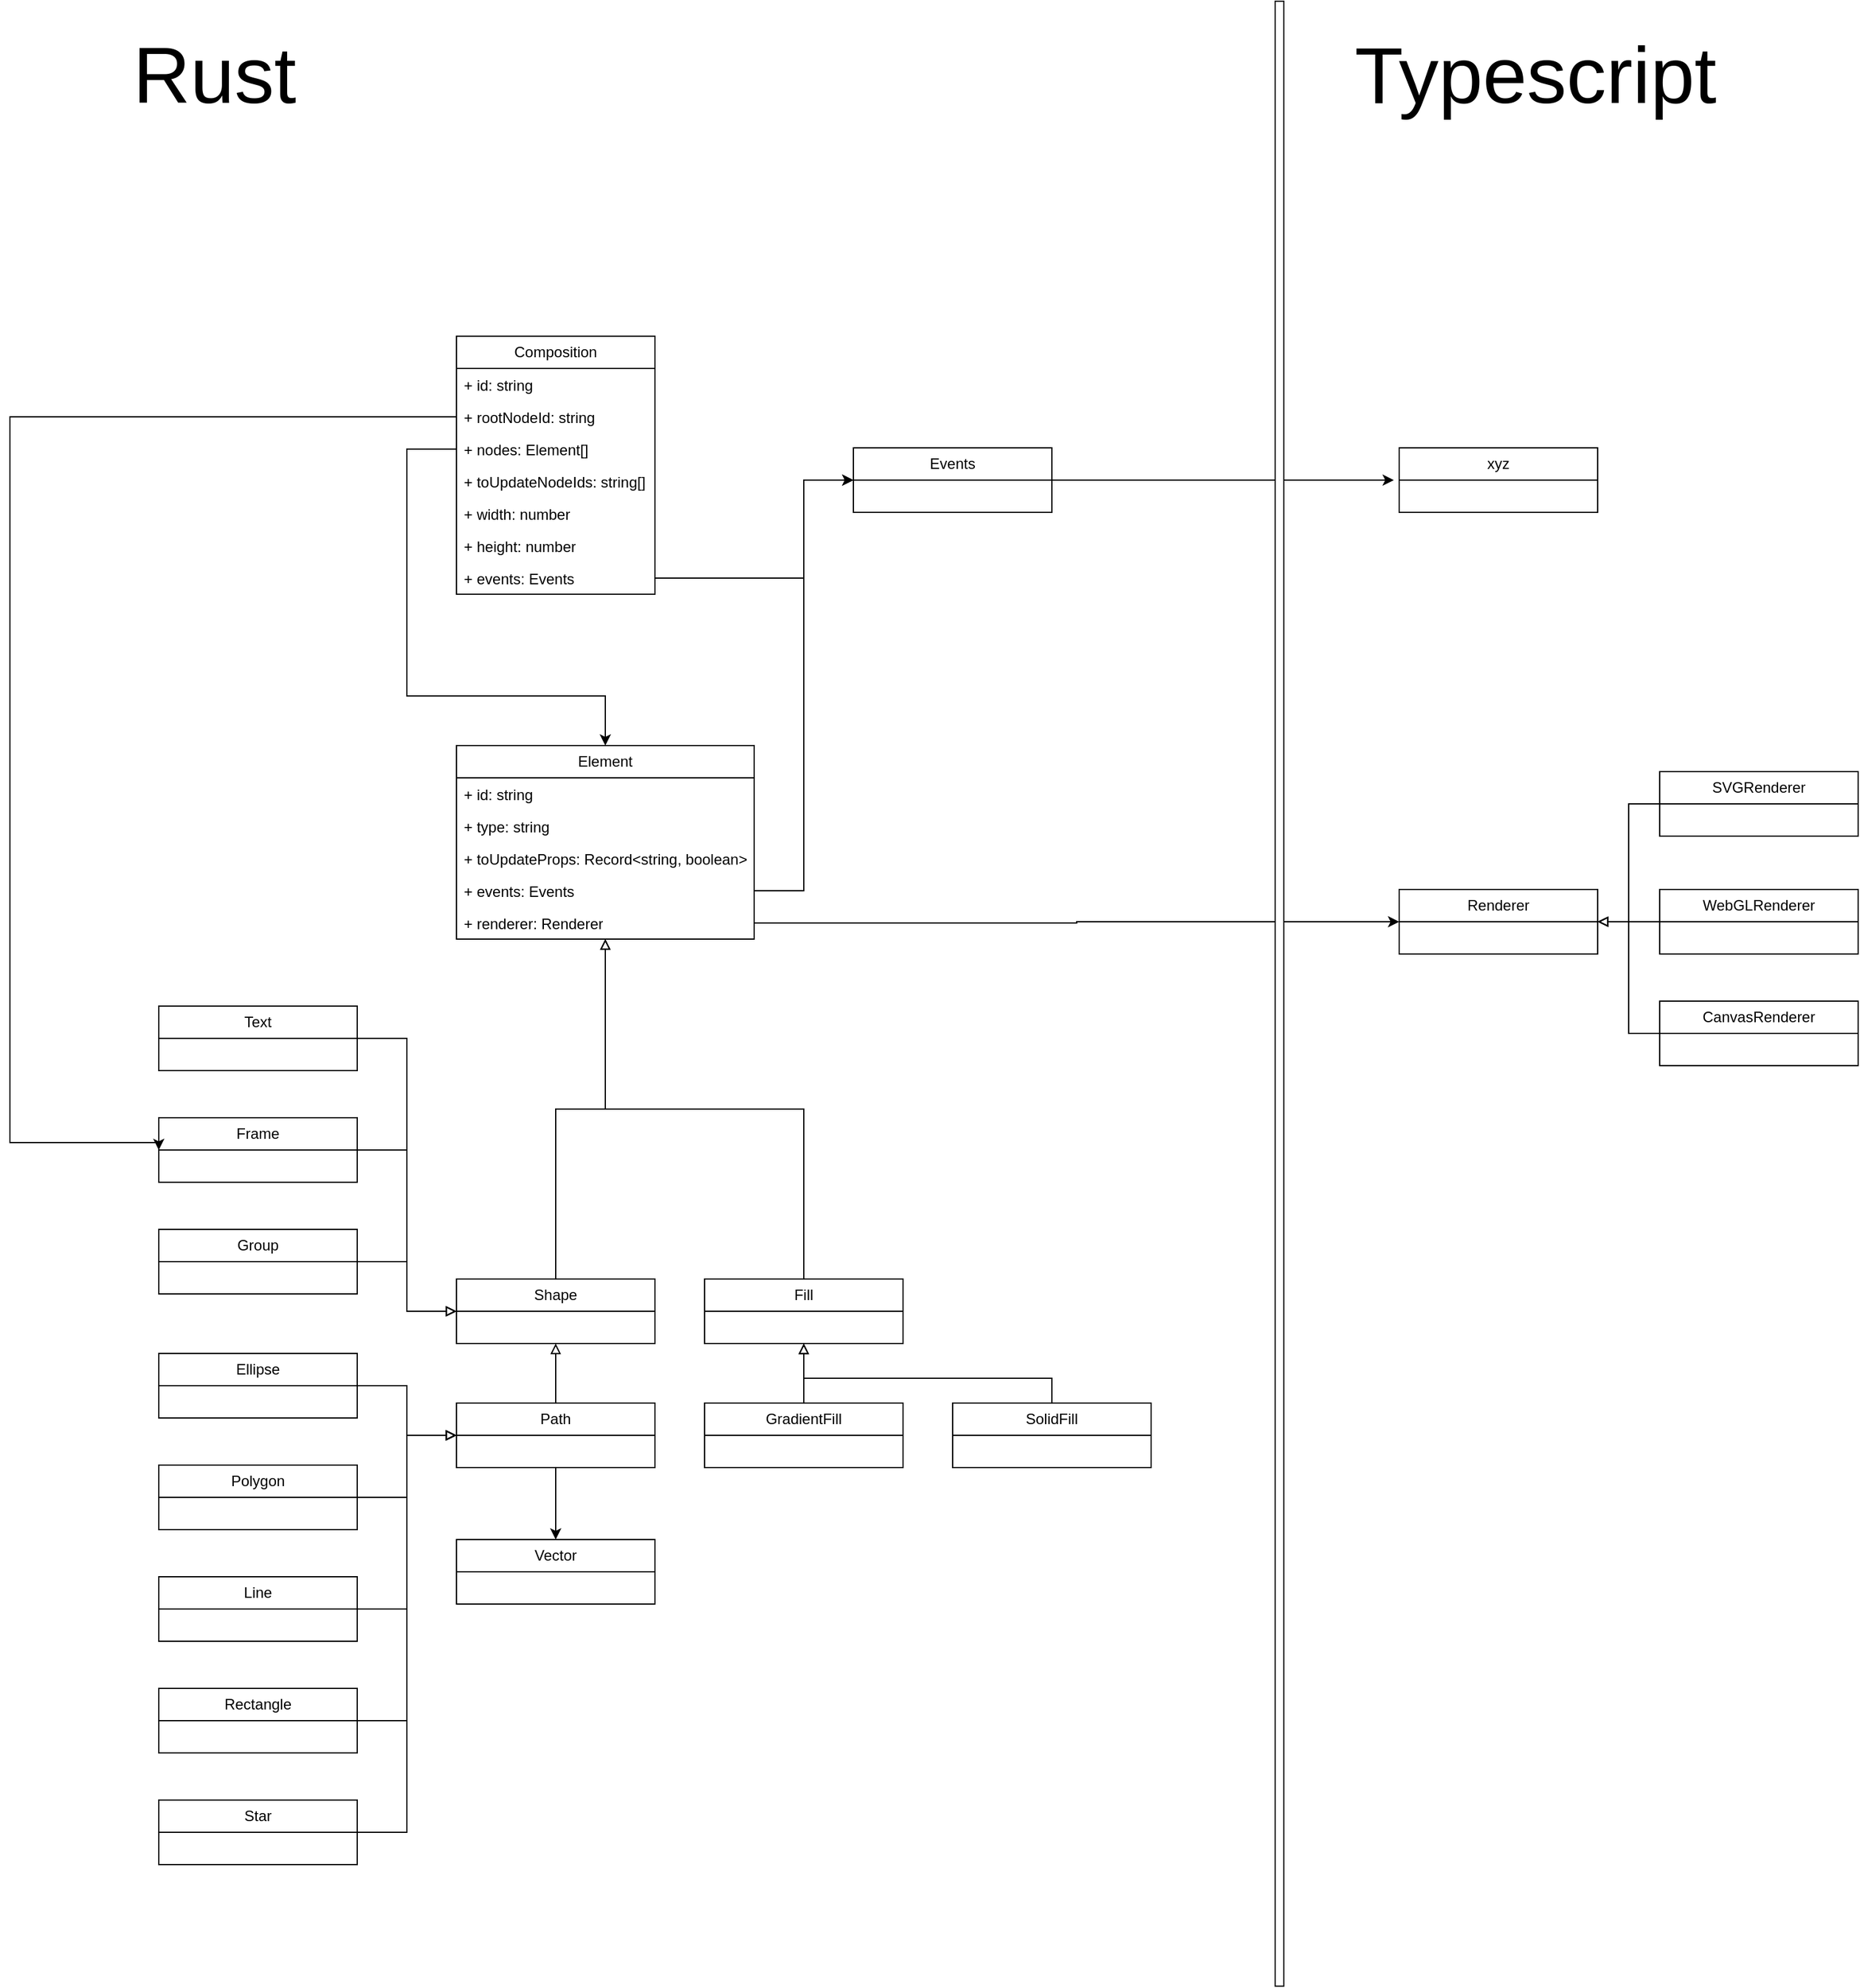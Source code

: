 <mxfile version="21.6.8" type="device" pages="2">
  <diagram id="C5RBs43oDa-KdzZeNtuy" name="class-diagram">
    <mxGraphModel dx="2590" dy="1734" grid="1" gridSize="10" guides="1" tooltips="1" connect="1" arrows="1" fold="1" page="1" pageScale="1" pageWidth="827" pageHeight="1169" math="0" shadow="0">
      <root>
        <mxCell id="WIyWlLk6GJQsqaUBKTNV-0" />
        <mxCell id="WIyWlLk6GJQsqaUBKTNV-1" parent="WIyWlLk6GJQsqaUBKTNV-0" />
        <mxCell id="bV7OirwBVrbGyDBHQMyq-15" value="Element" style="swimlane;fontStyle=0;childLayout=stackLayout;horizontal=1;startSize=26;fillColor=none;horizontalStack=0;resizeParent=1;resizeParentMax=0;resizeLast=0;collapsible=1;marginBottom=0;whiteSpace=wrap;html=1;" parent="WIyWlLk6GJQsqaUBKTNV-1" vertex="1">
          <mxGeometry x="160" y="680" width="240" height="156" as="geometry" />
        </mxCell>
        <mxCell id="bV7OirwBVrbGyDBHQMyq-17" value="+ id: string" style="text;strokeColor=none;fillColor=none;align=left;verticalAlign=top;spacingLeft=4;spacingRight=4;overflow=hidden;rotatable=0;points=[[0,0.5],[1,0.5]];portConstraint=eastwest;whiteSpace=wrap;html=1;" parent="bV7OirwBVrbGyDBHQMyq-15" vertex="1">
          <mxGeometry y="26" width="240" height="26" as="geometry" />
        </mxCell>
        <mxCell id="AIKmgEOzpHdvbfiahd1B-17" value="+ type: string" style="text;strokeColor=none;fillColor=none;align=left;verticalAlign=top;spacingLeft=4;spacingRight=4;overflow=hidden;rotatable=0;points=[[0,0.5],[1,0.5]];portConstraint=eastwest;whiteSpace=wrap;html=1;" vertex="1" parent="bV7OirwBVrbGyDBHQMyq-15">
          <mxGeometry y="52" width="240" height="26" as="geometry" />
        </mxCell>
        <mxCell id="bV7OirwBVrbGyDBHQMyq-34" value="+ toUpdateProps: Record&amp;lt;string, boolean&amp;gt;" style="text;strokeColor=none;fillColor=none;align=left;verticalAlign=top;spacingLeft=4;spacingRight=4;overflow=hidden;rotatable=0;points=[[0,0.5],[1,0.5]];portConstraint=eastwest;whiteSpace=wrap;html=1;" parent="bV7OirwBVrbGyDBHQMyq-15" vertex="1">
          <mxGeometry y="78" width="240" height="26" as="geometry" />
        </mxCell>
        <mxCell id="igNct7924kJgtWa7V87G-12" value="+ events: Events" style="text;strokeColor=none;fillColor=none;align=left;verticalAlign=top;spacingLeft=4;spacingRight=4;overflow=hidden;rotatable=0;points=[[0,0.5],[1,0.5]];portConstraint=eastwest;whiteSpace=wrap;html=1;" vertex="1" parent="bV7OirwBVrbGyDBHQMyq-15">
          <mxGeometry y="104" width="240" height="26" as="geometry" />
        </mxCell>
        <mxCell id="bV7OirwBVrbGyDBHQMyq-16" value="+ renderer: Renderer" style="text;strokeColor=none;fillColor=none;align=left;verticalAlign=top;spacingLeft=4;spacingRight=4;overflow=hidden;rotatable=0;points=[[0,0.5],[1,0.5]];portConstraint=eastwest;whiteSpace=wrap;html=1;" parent="bV7OirwBVrbGyDBHQMyq-15" vertex="1">
          <mxGeometry y="130" width="240" height="26" as="geometry" />
        </mxCell>
        <mxCell id="bV7OirwBVrbGyDBHQMyq-41" style="edgeStyle=orthogonalEdgeStyle;rounded=0;orthogonalLoop=1;jettySize=auto;html=1;endArrow=block;endFill=0;" parent="WIyWlLk6GJQsqaUBKTNV-1" source="bV7OirwBVrbGyDBHQMyq-19" target="bV7OirwBVrbGyDBHQMyq-15" edge="1">
          <mxGeometry relative="1" as="geometry" />
        </mxCell>
        <mxCell id="bV7OirwBVrbGyDBHQMyq-19" value="Shape" style="swimlane;fontStyle=0;childLayout=stackLayout;horizontal=1;startSize=26;fillColor=none;horizontalStack=0;resizeParent=1;resizeParentMax=0;resizeLast=0;collapsible=1;marginBottom=0;whiteSpace=wrap;html=1;" parent="WIyWlLk6GJQsqaUBKTNV-1" vertex="1">
          <mxGeometry x="160" y="1110" width="160" height="52" as="geometry" />
        </mxCell>
        <mxCell id="bV7OirwBVrbGyDBHQMyq-42" style="edgeStyle=orthogonalEdgeStyle;rounded=0;orthogonalLoop=1;jettySize=auto;html=1;endArrow=block;endFill=0;" parent="WIyWlLk6GJQsqaUBKTNV-1" source="bV7OirwBVrbGyDBHQMyq-23" target="bV7OirwBVrbGyDBHQMyq-15" edge="1">
          <mxGeometry relative="1" as="geometry" />
        </mxCell>
        <mxCell id="bV7OirwBVrbGyDBHQMyq-23" value="Fill" style="swimlane;fontStyle=0;childLayout=stackLayout;horizontal=1;startSize=26;fillColor=none;horizontalStack=0;resizeParent=1;resizeParentMax=0;resizeLast=0;collapsible=1;marginBottom=0;whiteSpace=wrap;html=1;" parent="WIyWlLk6GJQsqaUBKTNV-1" vertex="1">
          <mxGeometry x="360" y="1110" width="160" height="52" as="geometry" />
        </mxCell>
        <mxCell id="bV7OirwBVrbGyDBHQMyq-26" value="Renderer" style="swimlane;fontStyle=0;childLayout=stackLayout;horizontal=1;startSize=26;fillColor=none;horizontalStack=0;resizeParent=1;resizeParentMax=0;resizeLast=0;collapsible=1;marginBottom=0;whiteSpace=wrap;html=1;" parent="WIyWlLk6GJQsqaUBKTNV-1" vertex="1">
          <mxGeometry x="920" y="796" width="160" height="52" as="geometry" />
        </mxCell>
        <mxCell id="bV7OirwBVrbGyDBHQMyq-27" style="edgeStyle=orthogonalEdgeStyle;rounded=0;orthogonalLoop=1;jettySize=auto;html=1;entryX=0;entryY=0.5;entryDx=0;entryDy=0;" parent="WIyWlLk6GJQsqaUBKTNV-1" source="bV7OirwBVrbGyDBHQMyq-16" target="bV7OirwBVrbGyDBHQMyq-26" edge="1">
          <mxGeometry relative="1" as="geometry" />
        </mxCell>
        <mxCell id="bV7OirwBVrbGyDBHQMyq-39" style="edgeStyle=orthogonalEdgeStyle;rounded=0;orthogonalLoop=1;jettySize=auto;html=1;endArrow=block;endFill=0;" parent="WIyWlLk6GJQsqaUBKTNV-1" source="bV7OirwBVrbGyDBHQMyq-28" target="bV7OirwBVrbGyDBHQMyq-23" edge="1">
          <mxGeometry relative="1" as="geometry" />
        </mxCell>
        <mxCell id="bV7OirwBVrbGyDBHQMyq-28" value="GradientFill" style="swimlane;fontStyle=0;childLayout=stackLayout;horizontal=1;startSize=26;fillColor=none;horizontalStack=0;resizeParent=1;resizeParentMax=0;resizeLast=0;collapsible=1;marginBottom=0;whiteSpace=wrap;html=1;" parent="WIyWlLk6GJQsqaUBKTNV-1" vertex="1">
          <mxGeometry x="360" y="1210" width="160" height="52" as="geometry" />
        </mxCell>
        <mxCell id="bV7OirwBVrbGyDBHQMyq-40" style="edgeStyle=orthogonalEdgeStyle;rounded=0;orthogonalLoop=1;jettySize=auto;html=1;endArrow=block;endFill=0;" parent="WIyWlLk6GJQsqaUBKTNV-1" source="bV7OirwBVrbGyDBHQMyq-29" target="bV7OirwBVrbGyDBHQMyq-23" edge="1">
          <mxGeometry relative="1" as="geometry">
            <Array as="points">
              <mxPoint x="640" y="1190" />
              <mxPoint x="440" y="1190" />
            </Array>
          </mxGeometry>
        </mxCell>
        <mxCell id="bV7OirwBVrbGyDBHQMyq-29" value="SolidFill" style="swimlane;fontStyle=0;childLayout=stackLayout;horizontal=1;startSize=26;fillColor=none;horizontalStack=0;resizeParent=1;resizeParentMax=0;resizeLast=0;collapsible=1;marginBottom=0;whiteSpace=wrap;html=1;" parent="WIyWlLk6GJQsqaUBKTNV-1" vertex="1">
          <mxGeometry x="560" y="1210" width="160" height="52" as="geometry" />
        </mxCell>
        <mxCell id="bV7OirwBVrbGyDBHQMyq-33" style="edgeStyle=orthogonalEdgeStyle;rounded=0;orthogonalLoop=1;jettySize=auto;html=1;entryX=0.5;entryY=1;entryDx=0;entryDy=0;endArrow=block;endFill=0;" parent="WIyWlLk6GJQsqaUBKTNV-1" source="bV7OirwBVrbGyDBHQMyq-32" target="bV7OirwBVrbGyDBHQMyq-19" edge="1">
          <mxGeometry relative="1" as="geometry" />
        </mxCell>
        <mxCell id="igNct7924kJgtWa7V87G-16" style="edgeStyle=orthogonalEdgeStyle;rounded=0;orthogonalLoop=1;jettySize=auto;html=1;" edge="1" parent="WIyWlLk6GJQsqaUBKTNV-1" source="bV7OirwBVrbGyDBHQMyq-32" target="igNct7924kJgtWa7V87G-15">
          <mxGeometry relative="1" as="geometry" />
        </mxCell>
        <mxCell id="bV7OirwBVrbGyDBHQMyq-32" value="Path" style="swimlane;fontStyle=0;childLayout=stackLayout;horizontal=1;startSize=26;fillColor=none;horizontalStack=0;resizeParent=1;resizeParentMax=0;resizeLast=0;collapsible=1;marginBottom=0;whiteSpace=wrap;html=1;" parent="WIyWlLk6GJQsqaUBKTNV-1" vertex="1">
          <mxGeometry x="160" y="1210" width="160" height="52" as="geometry" />
        </mxCell>
        <mxCell id="AIKmgEOzpHdvbfiahd1B-5" style="edgeStyle=orthogonalEdgeStyle;rounded=0;orthogonalLoop=1;jettySize=auto;html=1;endArrow=block;endFill=0;" edge="1" parent="WIyWlLk6GJQsqaUBKTNV-1" source="AIKmgEOzpHdvbfiahd1B-0" target="bV7OirwBVrbGyDBHQMyq-32">
          <mxGeometry relative="1" as="geometry" />
        </mxCell>
        <mxCell id="AIKmgEOzpHdvbfiahd1B-0" value="Ellipse" style="swimlane;fontStyle=0;childLayout=stackLayout;horizontal=1;startSize=26;fillColor=none;horizontalStack=0;resizeParent=1;resizeParentMax=0;resizeLast=0;collapsible=1;marginBottom=0;whiteSpace=wrap;html=1;" vertex="1" parent="WIyWlLk6GJQsqaUBKTNV-1">
          <mxGeometry x="-80" y="1170" width="160" height="52" as="geometry" />
        </mxCell>
        <mxCell id="AIKmgEOzpHdvbfiahd1B-8" style="edgeStyle=orthogonalEdgeStyle;rounded=0;orthogonalLoop=1;jettySize=auto;html=1;entryX=0;entryY=0.5;entryDx=0;entryDy=0;endArrow=block;endFill=0;" edge="1" parent="WIyWlLk6GJQsqaUBKTNV-1" source="AIKmgEOzpHdvbfiahd1B-1" target="bV7OirwBVrbGyDBHQMyq-32">
          <mxGeometry relative="1" as="geometry" />
        </mxCell>
        <mxCell id="AIKmgEOzpHdvbfiahd1B-1" value="Line" style="swimlane;fontStyle=0;childLayout=stackLayout;horizontal=1;startSize=26;fillColor=none;horizontalStack=0;resizeParent=1;resizeParentMax=0;resizeLast=0;collapsible=1;marginBottom=0;whiteSpace=wrap;html=1;" vertex="1" parent="WIyWlLk6GJQsqaUBKTNV-1">
          <mxGeometry x="-80" y="1350" width="160" height="52" as="geometry" />
        </mxCell>
        <mxCell id="AIKmgEOzpHdvbfiahd1B-7" style="edgeStyle=orthogonalEdgeStyle;rounded=0;orthogonalLoop=1;jettySize=auto;html=1;entryX=0;entryY=0.5;entryDx=0;entryDy=0;endArrow=block;endFill=0;" edge="1" parent="WIyWlLk6GJQsqaUBKTNV-1" source="AIKmgEOzpHdvbfiahd1B-2" target="bV7OirwBVrbGyDBHQMyq-32">
          <mxGeometry relative="1" as="geometry" />
        </mxCell>
        <mxCell id="AIKmgEOzpHdvbfiahd1B-2" value="Polygon" style="swimlane;fontStyle=0;childLayout=stackLayout;horizontal=1;startSize=26;fillColor=none;horizontalStack=0;resizeParent=1;resizeParentMax=0;resizeLast=0;collapsible=1;marginBottom=0;whiteSpace=wrap;html=1;" vertex="1" parent="WIyWlLk6GJQsqaUBKTNV-1">
          <mxGeometry x="-80" y="1260" width="160" height="52" as="geometry" />
        </mxCell>
        <mxCell id="AIKmgEOzpHdvbfiahd1B-9" style="edgeStyle=orthogonalEdgeStyle;rounded=0;orthogonalLoop=1;jettySize=auto;html=1;entryX=0;entryY=0.5;entryDx=0;entryDy=0;endArrow=block;endFill=0;" edge="1" parent="WIyWlLk6GJQsqaUBKTNV-1" source="AIKmgEOzpHdvbfiahd1B-3" target="bV7OirwBVrbGyDBHQMyq-32">
          <mxGeometry relative="1" as="geometry" />
        </mxCell>
        <mxCell id="AIKmgEOzpHdvbfiahd1B-3" value="Rectangle" style="swimlane;fontStyle=0;childLayout=stackLayout;horizontal=1;startSize=26;fillColor=none;horizontalStack=0;resizeParent=1;resizeParentMax=0;resizeLast=0;collapsible=1;marginBottom=0;whiteSpace=wrap;html=1;" vertex="1" parent="WIyWlLk6GJQsqaUBKTNV-1">
          <mxGeometry x="-80" y="1440" width="160" height="52" as="geometry" />
        </mxCell>
        <mxCell id="AIKmgEOzpHdvbfiahd1B-10" style="edgeStyle=orthogonalEdgeStyle;rounded=0;orthogonalLoop=1;jettySize=auto;html=1;entryX=0;entryY=0.5;entryDx=0;entryDy=0;endArrow=block;endFill=0;" edge="1" parent="WIyWlLk6GJQsqaUBKTNV-1" source="AIKmgEOzpHdvbfiahd1B-4" target="bV7OirwBVrbGyDBHQMyq-32">
          <mxGeometry relative="1" as="geometry" />
        </mxCell>
        <mxCell id="AIKmgEOzpHdvbfiahd1B-4" value="Star" style="swimlane;fontStyle=0;childLayout=stackLayout;horizontal=1;startSize=26;fillColor=none;horizontalStack=0;resizeParent=1;resizeParentMax=0;resizeLast=0;collapsible=1;marginBottom=0;whiteSpace=wrap;html=1;" vertex="1" parent="WIyWlLk6GJQsqaUBKTNV-1">
          <mxGeometry x="-80" y="1530" width="160" height="52" as="geometry" />
        </mxCell>
        <mxCell id="AIKmgEOzpHdvbfiahd1B-16" style="edgeStyle=orthogonalEdgeStyle;rounded=0;orthogonalLoop=1;jettySize=auto;html=1;entryX=1;entryY=0.5;entryDx=0;entryDy=0;endArrow=block;endFill=0;" edge="1" parent="WIyWlLk6GJQsqaUBKTNV-1" source="AIKmgEOzpHdvbfiahd1B-11" target="bV7OirwBVrbGyDBHQMyq-26">
          <mxGeometry relative="1" as="geometry" />
        </mxCell>
        <mxCell id="AIKmgEOzpHdvbfiahd1B-11" value="SVGRenderer" style="swimlane;fontStyle=0;childLayout=stackLayout;horizontal=1;startSize=26;fillColor=none;horizontalStack=0;resizeParent=1;resizeParentMax=0;resizeLast=0;collapsible=1;marginBottom=0;whiteSpace=wrap;html=1;" vertex="1" parent="WIyWlLk6GJQsqaUBKTNV-1">
          <mxGeometry x="1130" y="701" width="160" height="52" as="geometry" />
        </mxCell>
        <mxCell id="AIKmgEOzpHdvbfiahd1B-15" style="edgeStyle=orthogonalEdgeStyle;rounded=0;orthogonalLoop=1;jettySize=auto;html=1;endArrow=block;endFill=0;" edge="1" parent="WIyWlLk6GJQsqaUBKTNV-1" source="AIKmgEOzpHdvbfiahd1B-12" target="bV7OirwBVrbGyDBHQMyq-26">
          <mxGeometry relative="1" as="geometry" />
        </mxCell>
        <mxCell id="AIKmgEOzpHdvbfiahd1B-12" value="WebGLRenderer" style="swimlane;fontStyle=0;childLayout=stackLayout;horizontal=1;startSize=26;fillColor=none;horizontalStack=0;resizeParent=1;resizeParentMax=0;resizeLast=0;collapsible=1;marginBottom=0;whiteSpace=wrap;html=1;" vertex="1" parent="WIyWlLk6GJQsqaUBKTNV-1">
          <mxGeometry x="1130" y="796" width="160" height="52" as="geometry" />
        </mxCell>
        <mxCell id="AIKmgEOzpHdvbfiahd1B-14" style="edgeStyle=orthogonalEdgeStyle;rounded=0;orthogonalLoop=1;jettySize=auto;html=1;entryX=1;entryY=0.5;entryDx=0;entryDy=0;endArrow=block;endFill=0;" edge="1" parent="WIyWlLk6GJQsqaUBKTNV-1" source="AIKmgEOzpHdvbfiahd1B-13" target="bV7OirwBVrbGyDBHQMyq-26">
          <mxGeometry relative="1" as="geometry" />
        </mxCell>
        <mxCell id="AIKmgEOzpHdvbfiahd1B-13" value="CanvasRenderer" style="swimlane;fontStyle=0;childLayout=stackLayout;horizontal=1;startSize=26;fillColor=none;horizontalStack=0;resizeParent=1;resizeParentMax=0;resizeLast=0;collapsible=1;marginBottom=0;whiteSpace=wrap;html=1;" vertex="1" parent="WIyWlLk6GJQsqaUBKTNV-1">
          <mxGeometry x="1130" y="886" width="160" height="52" as="geometry" />
        </mxCell>
        <mxCell id="AIKmgEOzpHdvbfiahd1B-19" style="edgeStyle=orthogonalEdgeStyle;rounded=0;orthogonalLoop=1;jettySize=auto;html=1;endArrow=block;endFill=0;" edge="1" parent="WIyWlLk6GJQsqaUBKTNV-1" source="AIKmgEOzpHdvbfiahd1B-18" target="bV7OirwBVrbGyDBHQMyq-19">
          <mxGeometry relative="1" as="geometry" />
        </mxCell>
        <mxCell id="AIKmgEOzpHdvbfiahd1B-18" value="Group" style="swimlane;fontStyle=0;childLayout=stackLayout;horizontal=1;startSize=26;fillColor=none;horizontalStack=0;resizeParent=1;resizeParentMax=0;resizeLast=0;collapsible=1;marginBottom=0;whiteSpace=wrap;html=1;" vertex="1" parent="WIyWlLk6GJQsqaUBKTNV-1">
          <mxGeometry x="-80" y="1070" width="160" height="52" as="geometry" />
        </mxCell>
        <mxCell id="AIKmgEOzpHdvbfiahd1B-21" style="edgeStyle=orthogonalEdgeStyle;rounded=0;orthogonalLoop=1;jettySize=auto;html=1;entryX=0;entryY=0.5;entryDx=0;entryDy=0;endArrow=block;endFill=0;" edge="1" parent="WIyWlLk6GJQsqaUBKTNV-1" source="AIKmgEOzpHdvbfiahd1B-20" target="bV7OirwBVrbGyDBHQMyq-19">
          <mxGeometry relative="1" as="geometry" />
        </mxCell>
        <mxCell id="AIKmgEOzpHdvbfiahd1B-20" value="Frame" style="swimlane;fontStyle=0;childLayout=stackLayout;horizontal=1;startSize=26;fillColor=none;horizontalStack=0;resizeParent=1;resizeParentMax=0;resizeLast=0;collapsible=1;marginBottom=0;whiteSpace=wrap;html=1;" vertex="1" parent="WIyWlLk6GJQsqaUBKTNV-1">
          <mxGeometry x="-80" y="980" width="160" height="52" as="geometry" />
        </mxCell>
        <mxCell id="AIKmgEOzpHdvbfiahd1B-23" style="edgeStyle=orthogonalEdgeStyle;rounded=0;orthogonalLoop=1;jettySize=auto;html=1;entryX=0;entryY=0.5;entryDx=0;entryDy=0;endArrow=block;endFill=0;" edge="1" parent="WIyWlLk6GJQsqaUBKTNV-1" source="AIKmgEOzpHdvbfiahd1B-22" target="bV7OirwBVrbGyDBHQMyq-19">
          <mxGeometry relative="1" as="geometry" />
        </mxCell>
        <mxCell id="AIKmgEOzpHdvbfiahd1B-22" value="Text" style="swimlane;fontStyle=0;childLayout=stackLayout;horizontal=1;startSize=26;fillColor=none;horizontalStack=0;resizeParent=1;resizeParentMax=0;resizeLast=0;collapsible=1;marginBottom=0;whiteSpace=wrap;html=1;" vertex="1" parent="WIyWlLk6GJQsqaUBKTNV-1">
          <mxGeometry x="-80" y="890" width="160" height="52" as="geometry" />
        </mxCell>
        <mxCell id="igNct7924kJgtWa7V87G-0" value="Composition" style="swimlane;fontStyle=0;childLayout=stackLayout;horizontal=1;startSize=26;fillColor=none;horizontalStack=0;resizeParent=1;resizeParentMax=0;resizeLast=0;collapsible=1;marginBottom=0;whiteSpace=wrap;html=1;" vertex="1" parent="WIyWlLk6GJQsqaUBKTNV-1">
          <mxGeometry x="160" y="350" width="160" height="208" as="geometry" />
        </mxCell>
        <mxCell id="igNct7924kJgtWa7V87G-1" value="+ id: string" style="text;strokeColor=none;fillColor=none;align=left;verticalAlign=top;spacingLeft=4;spacingRight=4;overflow=hidden;rotatable=0;points=[[0,0.5],[1,0.5]];portConstraint=eastwest;whiteSpace=wrap;html=1;" vertex="1" parent="igNct7924kJgtWa7V87G-0">
          <mxGeometry y="26" width="160" height="26" as="geometry" />
        </mxCell>
        <mxCell id="igNct7924kJgtWa7V87G-2" value="+ rootNodeId: string" style="text;strokeColor=none;fillColor=none;align=left;verticalAlign=top;spacingLeft=4;spacingRight=4;overflow=hidden;rotatable=0;points=[[0,0.5],[1,0.5]];portConstraint=eastwest;whiteSpace=wrap;html=1;" vertex="1" parent="igNct7924kJgtWa7V87G-0">
          <mxGeometry y="52" width="160" height="26" as="geometry" />
        </mxCell>
        <mxCell id="igNct7924kJgtWa7V87G-5" value="+ nodes: Element[]" style="text;strokeColor=none;fillColor=none;align=left;verticalAlign=top;spacingLeft=4;spacingRight=4;overflow=hidden;rotatable=0;points=[[0,0.5],[1,0.5]];portConstraint=eastwest;whiteSpace=wrap;html=1;" vertex="1" parent="igNct7924kJgtWa7V87G-0">
          <mxGeometry y="78" width="160" height="26" as="geometry" />
        </mxCell>
        <mxCell id="igNct7924kJgtWa7V87G-14" value="+ toUpdateNodeIds: string[]" style="text;strokeColor=none;fillColor=none;align=left;verticalAlign=top;spacingLeft=4;spacingRight=4;overflow=hidden;rotatable=0;points=[[0,0.5],[1,0.5]];portConstraint=eastwest;whiteSpace=wrap;html=1;" vertex="1" parent="igNct7924kJgtWa7V87G-0">
          <mxGeometry y="104" width="160" height="26" as="geometry" />
        </mxCell>
        <mxCell id="igNct7924kJgtWa7V87G-7" value="+ width: number" style="text;strokeColor=none;fillColor=none;align=left;verticalAlign=top;spacingLeft=4;spacingRight=4;overflow=hidden;rotatable=0;points=[[0,0.5],[1,0.5]];portConstraint=eastwest;whiteSpace=wrap;html=1;" vertex="1" parent="igNct7924kJgtWa7V87G-0">
          <mxGeometry y="130" width="160" height="26" as="geometry" />
        </mxCell>
        <mxCell id="igNct7924kJgtWa7V87G-8" value="+ height: number" style="text;strokeColor=none;fillColor=none;align=left;verticalAlign=top;spacingLeft=4;spacingRight=4;overflow=hidden;rotatable=0;points=[[0,0.5],[1,0.5]];portConstraint=eastwest;whiteSpace=wrap;html=1;" vertex="1" parent="igNct7924kJgtWa7V87G-0">
          <mxGeometry y="156" width="160" height="26" as="geometry" />
        </mxCell>
        <mxCell id="igNct7924kJgtWa7V87G-10" value="+ events: Events" style="text;strokeColor=none;fillColor=none;align=left;verticalAlign=top;spacingLeft=4;spacingRight=4;overflow=hidden;rotatable=0;points=[[0,0.5],[1,0.5]];portConstraint=eastwest;whiteSpace=wrap;html=1;" vertex="1" parent="igNct7924kJgtWa7V87G-0">
          <mxGeometry y="182" width="160" height="26" as="geometry" />
        </mxCell>
        <mxCell id="igNct7924kJgtWa7V87G-4" style="edgeStyle=orthogonalEdgeStyle;rounded=0;orthogonalLoop=1;jettySize=auto;html=1;entryX=0;entryY=0.5;entryDx=0;entryDy=0;exitX=0;exitY=0.5;exitDx=0;exitDy=0;" edge="1" parent="WIyWlLk6GJQsqaUBKTNV-1" source="igNct7924kJgtWa7V87G-2" target="AIKmgEOzpHdvbfiahd1B-20">
          <mxGeometry relative="1" as="geometry">
            <Array as="points">
              <mxPoint x="-200" y="415" />
              <mxPoint x="-200" y="1000" />
              <mxPoint x="-80" y="1000" />
            </Array>
          </mxGeometry>
        </mxCell>
        <mxCell id="igNct7924kJgtWa7V87G-6" style="edgeStyle=orthogonalEdgeStyle;rounded=0;orthogonalLoop=1;jettySize=auto;html=1;exitX=0;exitY=0.5;exitDx=0;exitDy=0;" edge="1" parent="WIyWlLk6GJQsqaUBKTNV-1" source="igNct7924kJgtWa7V87G-5" target="bV7OirwBVrbGyDBHQMyq-15">
          <mxGeometry relative="1" as="geometry">
            <Array as="points">
              <mxPoint x="120" y="441" />
              <mxPoint x="120" y="640" />
              <mxPoint x="280" y="640" />
            </Array>
          </mxGeometry>
        </mxCell>
        <mxCell id="igNct7924kJgtWa7V87G-21" style="edgeStyle=orthogonalEdgeStyle;rounded=0;orthogonalLoop=1;jettySize=auto;html=1;entryX=-0.027;entryY=0.5;entryDx=0;entryDy=0;entryPerimeter=0;" edge="1" parent="WIyWlLk6GJQsqaUBKTNV-1" source="igNct7924kJgtWa7V87G-9" target="igNct7924kJgtWa7V87G-20">
          <mxGeometry relative="1" as="geometry" />
        </mxCell>
        <mxCell id="igNct7924kJgtWa7V87G-9" value="Events" style="swimlane;fontStyle=0;childLayout=stackLayout;horizontal=1;startSize=26;fillColor=none;horizontalStack=0;resizeParent=1;resizeParentMax=0;resizeLast=0;collapsible=1;marginBottom=0;whiteSpace=wrap;html=1;" vertex="1" parent="WIyWlLk6GJQsqaUBKTNV-1">
          <mxGeometry x="480" y="440" width="160" height="52" as="geometry" />
        </mxCell>
        <mxCell id="igNct7924kJgtWa7V87G-13" style="edgeStyle=orthogonalEdgeStyle;rounded=0;orthogonalLoop=1;jettySize=auto;html=1;entryX=0;entryY=0.5;entryDx=0;entryDy=0;" edge="1" parent="WIyWlLk6GJQsqaUBKTNV-1" source="igNct7924kJgtWa7V87G-12" target="igNct7924kJgtWa7V87G-9">
          <mxGeometry relative="1" as="geometry">
            <Array as="points">
              <mxPoint x="440" y="797" />
              <mxPoint x="440" y="466" />
            </Array>
          </mxGeometry>
        </mxCell>
        <mxCell id="igNct7924kJgtWa7V87G-15" value="Vector" style="swimlane;fontStyle=0;childLayout=stackLayout;horizontal=1;startSize=26;fillColor=none;horizontalStack=0;resizeParent=1;resizeParentMax=0;resizeLast=0;collapsible=1;marginBottom=0;whiteSpace=wrap;html=1;" vertex="1" parent="WIyWlLk6GJQsqaUBKTNV-1">
          <mxGeometry x="160" y="1320" width="160" height="52" as="geometry" />
        </mxCell>
        <mxCell id="igNct7924kJgtWa7V87G-17" value="" style="rounded=0;whiteSpace=wrap;html=1;fillColor=#ffffff;" vertex="1" parent="WIyWlLk6GJQsqaUBKTNV-1">
          <mxGeometry x="820" y="80" width="7" height="1600" as="geometry" />
        </mxCell>
        <mxCell id="igNct7924kJgtWa7V87G-18" value="&lt;font style=&quot;font-size: 64px;&quot;&gt;Rust&lt;/font&gt;" style="text;html=1;strokeColor=none;fillColor=none;align=center;verticalAlign=middle;whiteSpace=wrap;rounded=0;" vertex="1" parent="WIyWlLk6GJQsqaUBKTNV-1">
          <mxGeometry x="-120" y="120" width="170" height="40" as="geometry" />
        </mxCell>
        <mxCell id="igNct7924kJgtWa7V87G-19" value="&lt;font style=&quot;font-size: 64px;&quot;&gt;Typescript&lt;/font&gt;" style="text;html=1;strokeColor=none;fillColor=none;align=center;verticalAlign=middle;whiteSpace=wrap;rounded=0;" vertex="1" parent="WIyWlLk6GJQsqaUBKTNV-1">
          <mxGeometry x="880" y="120" width="300" height="40" as="geometry" />
        </mxCell>
        <mxCell id="igNct7924kJgtWa7V87G-20" value="xyz" style="swimlane;fontStyle=0;childLayout=stackLayout;horizontal=1;startSize=26;fillColor=none;horizontalStack=0;resizeParent=1;resizeParentMax=0;resizeLast=0;collapsible=1;marginBottom=0;whiteSpace=wrap;html=1;" vertex="1" parent="WIyWlLk6GJQsqaUBKTNV-1">
          <mxGeometry x="920" y="440" width="160" height="52" as="geometry" />
        </mxCell>
        <mxCell id="igNct7924kJgtWa7V87G-22" style="edgeStyle=orthogonalEdgeStyle;rounded=0;orthogonalLoop=1;jettySize=auto;html=1;entryX=0;entryY=0.5;entryDx=0;entryDy=0;" edge="1" parent="WIyWlLk6GJQsqaUBKTNV-1" source="igNct7924kJgtWa7V87G-10" target="igNct7924kJgtWa7V87G-9">
          <mxGeometry relative="1" as="geometry">
            <Array as="points">
              <mxPoint x="440" y="545" />
              <mxPoint x="440" y="466" />
            </Array>
          </mxGeometry>
        </mxCell>
      </root>
    </mxGraphModel>
  </diagram>
  <diagram id="hA-ki29Tv6THq5IBPDms" name="render-cycle">
    <mxGraphModel dx="1234" dy="1214" grid="1" gridSize="10" guides="1" tooltips="1" connect="1" arrows="1" fold="1" page="1" pageScale="1" pageWidth="850" pageHeight="1100" math="0" shadow="0">
      <root>
        <mxCell id="0" />
        <mxCell id="1" parent="0" />
      </root>
    </mxGraphModel>
  </diagram>
</mxfile>
